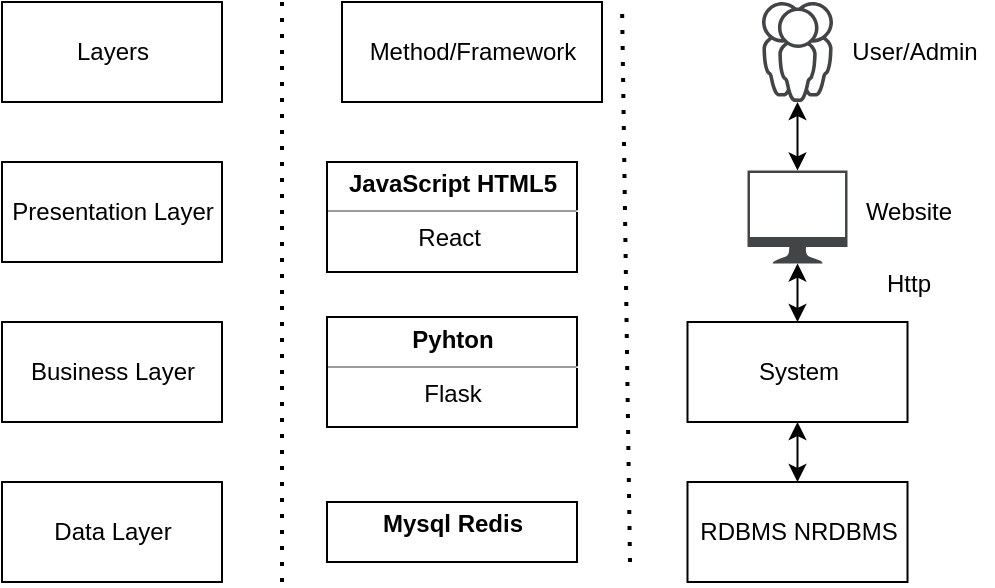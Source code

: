 <mxfile version="19.0.3" type="github"><diagram id="yXY5zPxUgWjTUcbKRLel" name="Page-1"><mxGraphModel dx="530" dy="356" grid="1" gridSize="10" guides="1" tooltips="1" connect="1" arrows="1" fold="1" page="1" pageScale="1" pageWidth="827" pageHeight="1169" math="0" shadow="0"><root><mxCell id="0"/><mxCell id="1" parent="0"/><mxCell id="dywP9iy8sbeUfAXGXSAl-4" value="Layers" style="html=1;" vertex="1" parent="1"><mxGeometry x="100" y="360" width="110" height="50" as="geometry"/></mxCell><mxCell id="dywP9iy8sbeUfAXGXSAl-5" value="Method/Framework" style="html=1;" vertex="1" parent="1"><mxGeometry x="270" y="360" width="130" height="50" as="geometry"/></mxCell><mxCell id="dywP9iy8sbeUfAXGXSAl-6" value="Presentation Layer" style="html=1;" vertex="1" parent="1"><mxGeometry x="100" y="440" width="110" height="50" as="geometry"/></mxCell><mxCell id="dywP9iy8sbeUfAXGXSAl-7" value="Business Layer&lt;span style=&quot;color: rgba(0, 0, 0, 0); font-family: monospace; font-size: 0px; text-align: start;&quot;&gt;%3CmxGraphModel%3E%3Croot%3E%3CmxCell%20id%3D%220%22%2F%3E%3CmxCell%20id%3D%221%22%20parent%3D%220%22%2F%3E%3CmxCell%20id%3D%222%22%20value%3D%22Presentation%20Layer%22%20style%3D%22html%3D1%3B%22%20vertex%3D%221%22%20parent%3D%221%22%3E%3CmxGeometry%20x%3D%2290%22%20y%3D%22440%22%20width%3D%22110%22%20height%3D%2250%22%20as%3D%22geometry%22%2F%3E%3C%2FmxCell%3E%3C%2Froot%3E%3C%2FmxGraphModel%3E&lt;/span&gt;" style="html=1;" vertex="1" parent="1"><mxGeometry x="100" y="520" width="110" height="50" as="geometry"/></mxCell><mxCell id="dywP9iy8sbeUfAXGXSAl-8" value="Data Layer" style="html=1;" vertex="1" parent="1"><mxGeometry x="100" y="600" width="110" height="50" as="geometry"/></mxCell><mxCell id="dywP9iy8sbeUfAXGXSAl-10" value="&lt;p style=&quot;margin:0px;margin-top:4px;text-align:center;&quot;&gt;&lt;b&gt;JavaScript HTML5&lt;/b&gt;&lt;/p&gt;&lt;hr size=&quot;1&quot;&gt;&lt;div style=&quot;text-align: center; height: 2px;&quot;&gt;React&amp;nbsp;&lt;/div&gt;" style="verticalAlign=top;align=left;overflow=fill;fontSize=12;fontFamily=Helvetica;html=1;" vertex="1" parent="1"><mxGeometry x="262.5" y="440" width="125" height="55" as="geometry"/></mxCell><mxCell id="dywP9iy8sbeUfAXGXSAl-11" value="&lt;p style=&quot;margin:0px;margin-top:4px;text-align:center;&quot;&gt;&lt;b&gt;Pyhton&lt;/b&gt;&lt;/p&gt;&lt;hr size=&quot;1&quot;&gt;&lt;div style=&quot;text-align: center; height: 2px;&quot;&gt;Flask&lt;/div&gt;" style="verticalAlign=top;align=left;overflow=fill;fontSize=12;fontFamily=Helvetica;html=1;" vertex="1" parent="1"><mxGeometry x="262.5" y="517.5" width="125" height="55" as="geometry"/></mxCell><mxCell id="dywP9iy8sbeUfAXGXSAl-12" value="&lt;p style=&quot;margin: 4px 0px 0px;&quot;&gt;&lt;b&gt;Mysql Redis&lt;/b&gt;&lt;/p&gt;" style="verticalAlign=top;align=center;overflow=fill;fontSize=12;fontFamily=Helvetica;html=1;" vertex="1" parent="1"><mxGeometry x="262.5" y="610" width="125" height="30" as="geometry"/></mxCell><mxCell id="dywP9iy8sbeUfAXGXSAl-13" value="" style="endArrow=none;dashed=1;html=1;dashPattern=1 3;strokeWidth=2;rounded=0;" edge="1" parent="1"><mxGeometry width="50" height="50" relative="1" as="geometry"><mxPoint x="414" y="640" as="sourcePoint"/><mxPoint x="410" y="360" as="targetPoint"/></mxGeometry></mxCell><mxCell id="dywP9iy8sbeUfAXGXSAl-14" value="" style="endArrow=none;dashed=1;html=1;dashPattern=1 3;strokeWidth=2;rounded=0;" edge="1" parent="1"><mxGeometry width="50" height="50" relative="1" as="geometry"><mxPoint x="240" y="650" as="sourcePoint"/><mxPoint x="240" y="360" as="targetPoint"/></mxGeometry></mxCell><mxCell id="dywP9iy8sbeUfAXGXSAl-15" value="" style="sketch=0;pointerEvents=1;shadow=0;dashed=0;html=1;strokeColor=none;fillColor=#434445;aspect=fixed;labelPosition=center;verticalLabelPosition=bottom;verticalAlign=top;align=center;outlineConnect=0;shape=mxgraph.vvd.user_group;" vertex="1" parent="1"><mxGeometry x="480" y="360" width="35.5" height="50" as="geometry"/></mxCell><mxCell id="dywP9iy8sbeUfAXGXSAl-16" value="User/Admin" style="text;html=1;align=center;verticalAlign=middle;resizable=0;points=[];autosize=1;strokeColor=none;fillColor=none;" vertex="1" parent="1"><mxGeometry x="515.5" y="375" width="80" height="20" as="geometry"/></mxCell><mxCell id="dywP9iy8sbeUfAXGXSAl-17" value="" style="sketch=0;pointerEvents=1;shadow=0;dashed=0;html=1;strokeColor=none;fillColor=#434445;aspect=fixed;labelPosition=center;verticalLabelPosition=bottom;verticalAlign=top;align=center;outlineConnect=0;shape=mxgraph.vvd.monitor;" vertex="1" parent="1"><mxGeometry x="472.75" y="444.25" width="50" height="46.5" as="geometry"/></mxCell><mxCell id="dywP9iy8sbeUfAXGXSAl-18" value="" style="endArrow=classic;startArrow=classic;html=1;rounded=0;" edge="1" parent="1" source="dywP9iy8sbeUfAXGXSAl-17" target="dywP9iy8sbeUfAXGXSAl-15"><mxGeometry width="50" height="50" relative="1" as="geometry"><mxPoint x="270" y="530" as="sourcePoint"/><mxPoint x="320" y="480" as="targetPoint"/></mxGeometry></mxCell><mxCell id="dywP9iy8sbeUfAXGXSAl-19" value="Website" style="text;html=1;align=center;verticalAlign=middle;resizable=0;points=[];autosize=1;strokeColor=none;fillColor=none;" vertex="1" parent="1"><mxGeometry x="522.75" y="455" width="60" height="20" as="geometry"/></mxCell><mxCell id="dywP9iy8sbeUfAXGXSAl-20" value="RDBMS NRDBMS" style="html=1;" vertex="1" parent="1"><mxGeometry x="442.75" y="600" width="110" height="50" as="geometry"/></mxCell><mxCell id="dywP9iy8sbeUfAXGXSAl-21" value="System" style="html=1;" vertex="1" parent="1"><mxGeometry x="442.75" y="520" width="110" height="50" as="geometry"/></mxCell><mxCell id="dywP9iy8sbeUfAXGXSAl-22" value="" style="endArrow=classic;startArrow=classic;html=1;rounded=0;entryX=0.5;entryY=0;entryDx=0;entryDy=0;" edge="1" parent="1" source="dywP9iy8sbeUfAXGXSAl-17" target="dywP9iy8sbeUfAXGXSAl-21"><mxGeometry width="50" height="50" relative="1" as="geometry"><mxPoint x="507.75" y="454.25" as="sourcePoint"/><mxPoint x="507.75" y="420" as="targetPoint"/></mxGeometry></mxCell><mxCell id="dywP9iy8sbeUfAXGXSAl-23" value="Http" style="text;html=1;align=center;verticalAlign=middle;resizable=0;points=[];autosize=1;strokeColor=none;fillColor=none;" vertex="1" parent="1"><mxGeometry x="532.75" y="490.75" width="40" height="20" as="geometry"/></mxCell><mxCell id="dywP9iy8sbeUfAXGXSAl-24" value="" style="endArrow=classic;startArrow=classic;html=1;rounded=0;entryX=0.5;entryY=1;entryDx=0;entryDy=0;exitX=0.5;exitY=0;exitDx=0;exitDy=0;" edge="1" parent="1" source="dywP9iy8sbeUfAXGXSAl-20" target="dywP9iy8sbeUfAXGXSAl-21"><mxGeometry width="50" height="50" relative="1" as="geometry"><mxPoint x="500" y="600" as="sourcePoint"/><mxPoint x="497.25" y="585" as="targetPoint"/></mxGeometry></mxCell></root></mxGraphModel></diagram></mxfile>